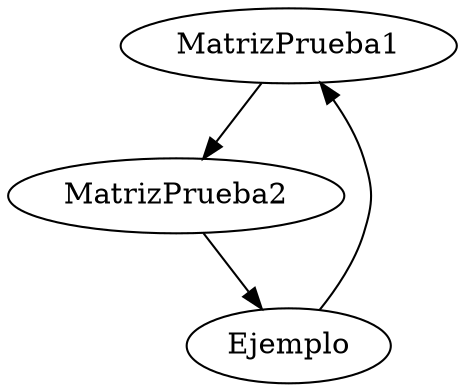 digraph mat{
rankdir=UD
"n0" [label = "MatrizPrueba1"]
"n1" [label = "MatrizPrueba2"]
"n2" [label = "Ejemplo"]
n0->n1->n2->n0
}